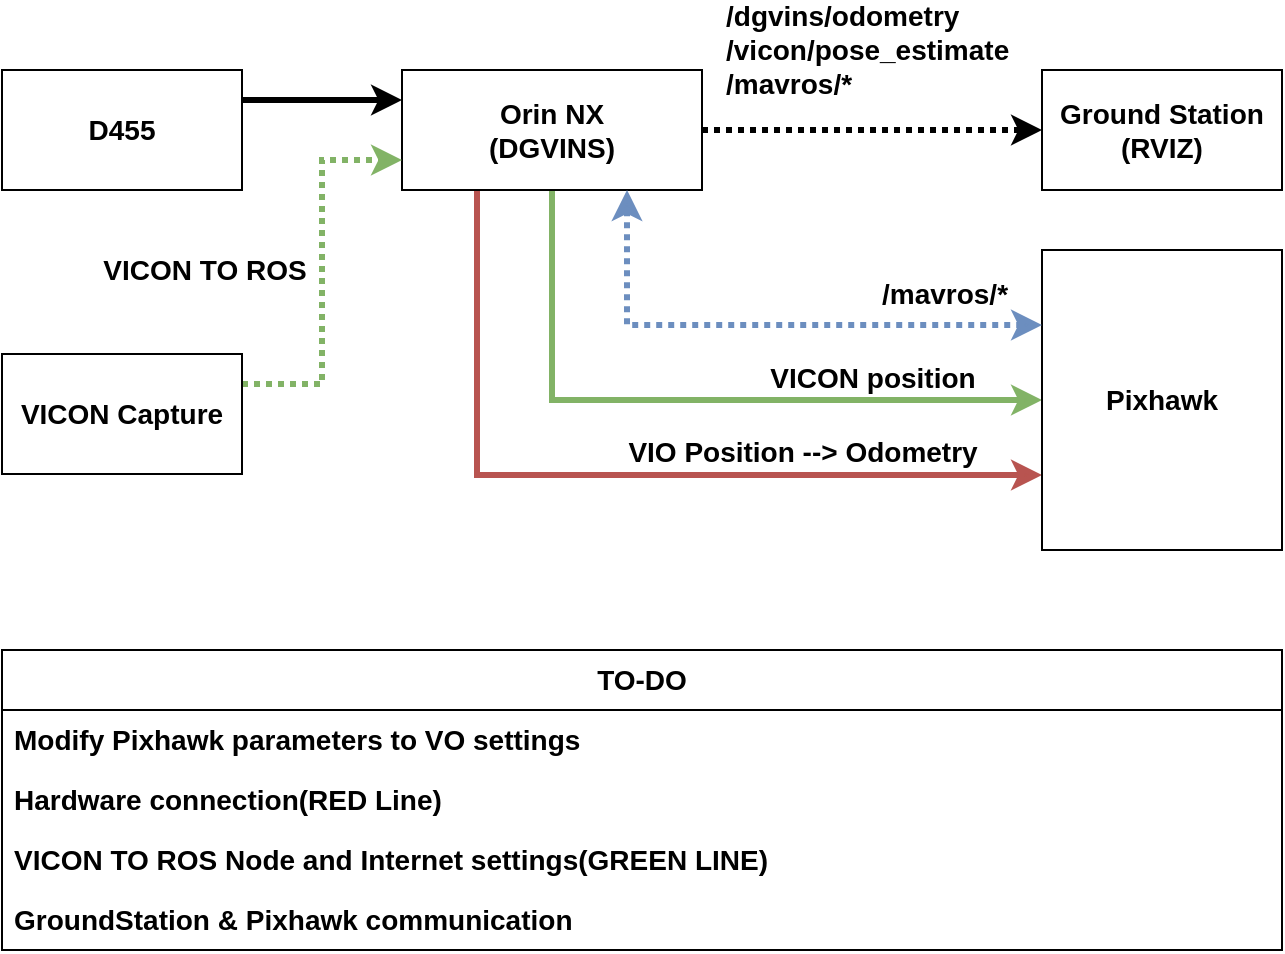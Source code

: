 <mxfile version="24.0.4" type="github">
  <diagram name="Page-1" id="mIupJR-Ys6AZV9ENaitS">
    <mxGraphModel dx="1432" dy="821" grid="1" gridSize="10" guides="1" tooltips="1" connect="1" arrows="1" fold="1" page="1" pageScale="1" pageWidth="850" pageHeight="1100" math="0" shadow="0">
      <root>
        <mxCell id="0" />
        <mxCell id="1" parent="0" />
        <mxCell id="r5NrgrY_V1BZZpztN0UX-6" value="" style="edgeStyle=orthogonalEdgeStyle;rounded=0;orthogonalLoop=1;jettySize=auto;html=1;fillColor=#f8cecc;strokeColor=#b85450;strokeWidth=3;fontSize=14;entryX=0;entryY=0.75;entryDx=0;entryDy=0;fontStyle=1;exitX=0.25;exitY=1;exitDx=0;exitDy=0;" edge="1" parent="1" source="r5NrgrY_V1BZZpztN0UX-1" target="r5NrgrY_V1BZZpztN0UX-5">
          <mxGeometry relative="1" as="geometry">
            <mxPoint x="310" y="230" as="sourcePoint" />
            <mxPoint x="425" y="320" as="targetPoint" />
          </mxGeometry>
        </mxCell>
        <mxCell id="r5NrgrY_V1BZZpztN0UX-7" value="VIO Position --&amp;gt; Odometry" style="edgeLabel;html=1;align=center;verticalAlign=middle;resizable=0;points=[];fontSize=14;fontStyle=1" vertex="1" connectable="0" parent="r5NrgrY_V1BZZpztN0UX-6">
          <mxGeometry relative="1" as="geometry">
            <mxPoint x="92" y="-12" as="offset" />
          </mxGeometry>
        </mxCell>
        <mxCell id="r5NrgrY_V1BZZpztN0UX-15" value="" style="edgeStyle=orthogonalEdgeStyle;rounded=0;orthogonalLoop=1;jettySize=auto;html=1;dashed=1;dashPattern=1 1;strokeWidth=3;fontSize=14;fontStyle=1" edge="1" parent="1" source="r5NrgrY_V1BZZpztN0UX-1" target="r5NrgrY_V1BZZpztN0UX-14">
          <mxGeometry relative="1" as="geometry" />
        </mxCell>
        <mxCell id="r5NrgrY_V1BZZpztN0UX-25" value="/dgvins/odometry&lt;div&gt;/vicon/pose_estimate&lt;/div&gt;&lt;div&gt;/mavros/*&lt;/div&gt;" style="edgeLabel;html=1;align=left;verticalAlign=middle;resizable=0;points=[];arcSize=12;fontSize=14;fontStyle=1" vertex="1" connectable="0" parent="r5NrgrY_V1BZZpztN0UX-15">
          <mxGeometry x="-0.17" y="-3" relative="1" as="geometry">
            <mxPoint x="-61" y="-43" as="offset" />
          </mxGeometry>
        </mxCell>
        <mxCell id="r5NrgrY_V1BZZpztN0UX-30" style="edgeStyle=orthogonalEdgeStyle;rounded=0;orthogonalLoop=1;jettySize=auto;html=1;exitX=0.5;exitY=1;exitDx=0;exitDy=0;entryX=0;entryY=0.5;entryDx=0;entryDy=0;strokeColor=#82b366;strokeWidth=3;" edge="1" parent="1" source="r5NrgrY_V1BZZpztN0UX-1" target="r5NrgrY_V1BZZpztN0UX-5">
          <mxGeometry relative="1" as="geometry">
            <Array as="points">
              <mxPoint x="355" y="325" />
            </Array>
          </mxGeometry>
        </mxCell>
        <mxCell id="r5NrgrY_V1BZZpztN0UX-33" value="&lt;font style=&quot;font-size: 14px;&quot;&gt;VICON position&lt;/font&gt;" style="edgeLabel;html=1;align=center;verticalAlign=middle;resizable=0;points=[];fontStyle=1" vertex="1" connectable="0" parent="r5NrgrY_V1BZZpztN0UX-30">
          <mxGeometry x="0.469" relative="1" as="geometry">
            <mxPoint x="8" y="-11" as="offset" />
          </mxGeometry>
        </mxCell>
        <mxCell id="r5NrgrY_V1BZZpztN0UX-1" value="Orin NX&lt;div style=&quot;font-size: 14px;&quot;&gt;(DGVINS)&lt;/div&gt;" style="rounded=0;whiteSpace=wrap;html=1;fontSize=14;fontStyle=1" vertex="1" parent="1">
          <mxGeometry x="280" y="160" width="150" height="60" as="geometry" />
        </mxCell>
        <mxCell id="r5NrgrY_V1BZZpztN0UX-4" value="" style="edgeStyle=orthogonalEdgeStyle;rounded=0;orthogonalLoop=1;jettySize=auto;html=1;strokeWidth=3;fontSize=14;fontStyle=1;entryX=0;entryY=0.25;entryDx=0;entryDy=0;" edge="1" parent="1" source="r5NrgrY_V1BZZpztN0UX-2" target="r5NrgrY_V1BZZpztN0UX-1">
          <mxGeometry relative="1" as="geometry">
            <Array as="points">
              <mxPoint x="230" y="175" />
              <mxPoint x="230" y="175" />
            </Array>
          </mxGeometry>
        </mxCell>
        <mxCell id="r5NrgrY_V1BZZpztN0UX-2" value="D455" style="rounded=0;whiteSpace=wrap;html=1;fontSize=14;fontStyle=1" vertex="1" parent="1">
          <mxGeometry x="80" y="160" width="120" height="60" as="geometry" />
        </mxCell>
        <mxCell id="r5NrgrY_V1BZZpztN0UX-5" value="Pixhawk" style="rounded=0;whiteSpace=wrap;html=1;fontSize=14;fontStyle=1" vertex="1" parent="1">
          <mxGeometry x="600" y="250" width="120" height="150" as="geometry" />
        </mxCell>
        <mxCell id="r5NrgrY_V1BZZpztN0UX-22" style="edgeStyle=orthogonalEdgeStyle;rounded=0;orthogonalLoop=1;jettySize=auto;html=1;entryX=0;entryY=0.75;entryDx=0;entryDy=0;fillColor=#d5e8d4;strokeColor=#82b366;dashed=1;strokeWidth=3;dashPattern=1 1;fontSize=14;fontStyle=1;exitX=1;exitY=0.25;exitDx=0;exitDy=0;" edge="1" parent="1" source="r5NrgrY_V1BZZpztN0UX-10" target="r5NrgrY_V1BZZpztN0UX-1">
          <mxGeometry relative="1" as="geometry">
            <Array as="points">
              <mxPoint x="240" y="317" />
              <mxPoint x="240" y="205" />
            </Array>
          </mxGeometry>
        </mxCell>
        <mxCell id="r5NrgrY_V1BZZpztN0UX-23" value="VICON TO ROS" style="edgeLabel;html=1;align=center;verticalAlign=middle;resizable=0;points=[];fontSize=14;fontStyle=1" vertex="1" connectable="0" parent="r5NrgrY_V1BZZpztN0UX-22">
          <mxGeometry x="0.806" y="4" relative="1" as="geometry">
            <mxPoint x="-81" y="59" as="offset" />
          </mxGeometry>
        </mxCell>
        <mxCell id="r5NrgrY_V1BZZpztN0UX-10" value="VICON Capture" style="rounded=0;whiteSpace=wrap;html=1;fontSize=14;fontStyle=1" vertex="1" parent="1">
          <mxGeometry x="80" y="302" width="120" height="60" as="geometry" />
        </mxCell>
        <mxCell id="r5NrgrY_V1BZZpztN0UX-35" value="" style="edgeStyle=orthogonalEdgeStyle;rounded=0;orthogonalLoop=1;jettySize=auto;html=1;strokeWidth=3;dashed=1;dashPattern=1 1;startArrow=classic;startFill=1;fillColor=#dae8fc;strokeColor=#6c8ebf;entryX=0;entryY=0.25;entryDx=0;entryDy=0;exitX=0.75;exitY=1;exitDx=0;exitDy=0;" edge="1" parent="1" source="r5NrgrY_V1BZZpztN0UX-1" target="r5NrgrY_V1BZZpztN0UX-5">
          <mxGeometry relative="1" as="geometry">
            <mxPoint x="393" y="230" as="sourcePoint" />
            <Array as="points">
              <mxPoint x="393" y="288" />
            </Array>
          </mxGeometry>
        </mxCell>
        <mxCell id="r5NrgrY_V1BZZpztN0UX-36" value="/mavros/*" style="edgeLabel;html=1;align=center;verticalAlign=middle;resizable=0;points=[];fontSize=14;fontStyle=1" vertex="1" connectable="0" parent="r5NrgrY_V1BZZpztN0UX-35">
          <mxGeometry x="-0.038" y="-3" relative="1" as="geometry">
            <mxPoint x="93" y="-19" as="offset" />
          </mxGeometry>
        </mxCell>
        <mxCell id="r5NrgrY_V1BZZpztN0UX-14" value="Ground Station&lt;div style=&quot;font-size: 14px;&quot;&gt;(RVIZ)&lt;/div&gt;" style="rounded=0;whiteSpace=wrap;html=1;fontSize=14;fontStyle=1" vertex="1" parent="1">
          <mxGeometry x="600" y="160" width="120" height="60" as="geometry" />
        </mxCell>
        <mxCell id="r5NrgrY_V1BZZpztN0UX-16" value="TO-DO" style="swimlane;fontStyle=1;childLayout=stackLayout;horizontal=1;startSize=30;horizontalStack=0;resizeParent=1;resizeParentMax=0;resizeLast=0;collapsible=1;marginBottom=0;whiteSpace=wrap;html=1;fontSize=14;" vertex="1" parent="1">
          <mxGeometry x="80" y="450" width="640" height="150" as="geometry">
            <mxRectangle x="350" y="360" width="80" height="30" as="alternateBounds" />
          </mxGeometry>
        </mxCell>
        <mxCell id="r5NrgrY_V1BZZpztN0UX-17" value="Modify Pixhawk parameters to VO settings" style="text;strokeColor=none;fillColor=none;align=left;verticalAlign=middle;spacingLeft=4;spacingRight=4;overflow=hidden;points=[[0,0.5],[1,0.5]];portConstraint=eastwest;rotatable=0;whiteSpace=wrap;html=1;fontSize=14;fontStyle=1;labelBorderColor=none;labelBackgroundColor=none;fontColor=default;" vertex="1" parent="r5NrgrY_V1BZZpztN0UX-16">
          <mxGeometry y="30" width="640" height="30" as="geometry" />
        </mxCell>
        <mxCell id="r5NrgrY_V1BZZpztN0UX-18" value="Hardware connection(RED Line)" style="text;strokeColor=none;fillColor=none;align=left;verticalAlign=middle;spacingLeft=4;spacingRight=4;overflow=hidden;points=[[0,0.5],[1,0.5]];portConstraint=eastwest;rotatable=0;whiteSpace=wrap;html=1;fontSize=14;fontStyle=1" vertex="1" parent="r5NrgrY_V1BZZpztN0UX-16">
          <mxGeometry y="60" width="640" height="30" as="geometry" />
        </mxCell>
        <mxCell id="r5NrgrY_V1BZZpztN0UX-19" value="VICON TO ROS Node and Internet settings(GREEN LINE)" style="text;strokeColor=none;fillColor=none;align=left;verticalAlign=middle;spacingLeft=4;spacingRight=4;overflow=hidden;points=[[0,0.5],[1,0.5]];portConstraint=eastwest;rotatable=0;whiteSpace=wrap;html=1;fontSize=14;fontStyle=1" vertex="1" parent="r5NrgrY_V1BZZpztN0UX-16">
          <mxGeometry y="90" width="640" height="30" as="geometry" />
        </mxCell>
        <mxCell id="r5NrgrY_V1BZZpztN0UX-37" value="GroundStation &amp;amp; Pixhawk communication" style="text;strokeColor=none;fillColor=none;align=left;verticalAlign=middle;spacingLeft=4;spacingRight=4;overflow=hidden;points=[[0,0.5],[1,0.5]];portConstraint=eastwest;rotatable=0;whiteSpace=wrap;html=1;fontSize=14;fontStyle=1" vertex="1" parent="r5NrgrY_V1BZZpztN0UX-16">
          <mxGeometry y="120" width="640" height="30" as="geometry" />
        </mxCell>
      </root>
    </mxGraphModel>
  </diagram>
</mxfile>
